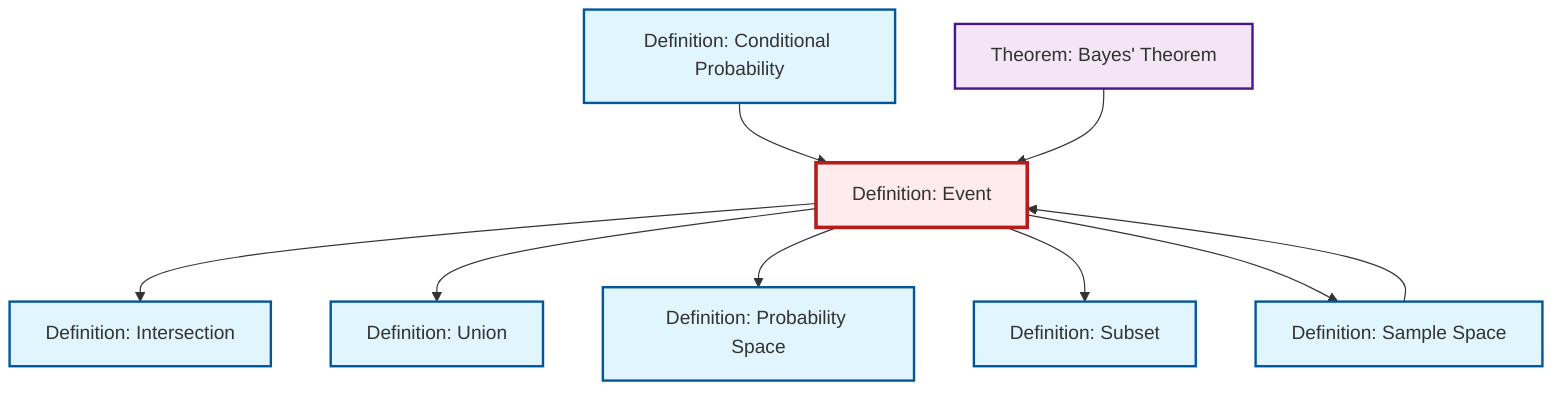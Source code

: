 graph TD
    classDef definition fill:#e1f5fe,stroke:#01579b,stroke-width:2px
    classDef theorem fill:#f3e5f5,stroke:#4a148c,stroke-width:2px
    classDef axiom fill:#fff3e0,stroke:#e65100,stroke-width:2px
    classDef example fill:#e8f5e9,stroke:#1b5e20,stroke-width:2px
    classDef current fill:#ffebee,stroke:#b71c1c,stroke-width:3px
    def-subset["Definition: Subset"]:::definition
    def-conditional-probability["Definition: Conditional Probability"]:::definition
    def-union["Definition: Union"]:::definition
    thm-bayes["Theorem: Bayes' Theorem"]:::theorem
    def-event["Definition: Event"]:::definition
    def-probability-space["Definition: Probability Space"]:::definition
    def-sample-space["Definition: Sample Space"]:::definition
    def-intersection["Definition: Intersection"]:::definition
    def-event --> def-intersection
    def-event --> def-union
    def-event --> def-probability-space
    def-event --> def-subset
    def-event --> def-sample-space
    def-sample-space --> def-event
    def-conditional-probability --> def-event
    thm-bayes --> def-event
    class def-event current